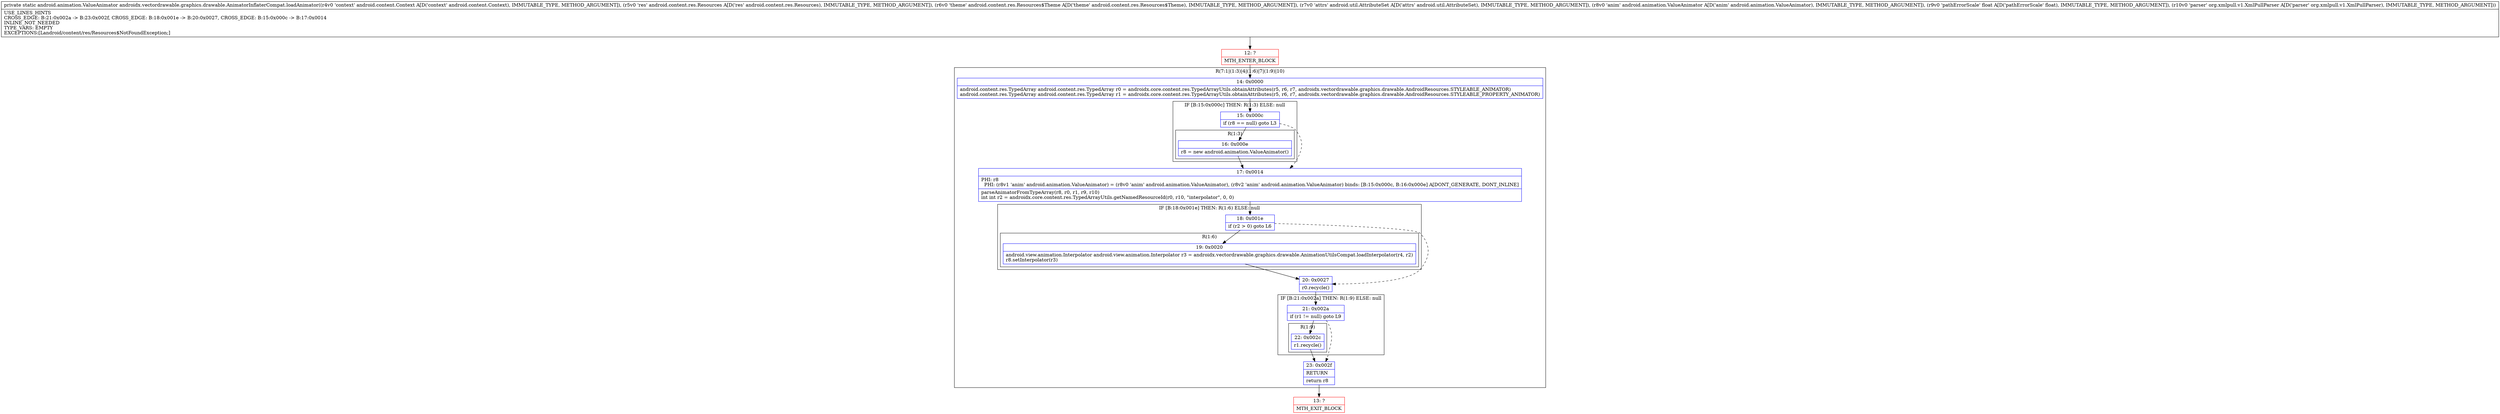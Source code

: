 digraph "CFG forandroidx.vectordrawable.graphics.drawable.AnimatorInflaterCompat.loadAnimator(Landroid\/content\/Context;Landroid\/content\/res\/Resources;Landroid\/content\/res\/Resources$Theme;Landroid\/util\/AttributeSet;Landroid\/animation\/ValueAnimator;FLorg\/xmlpull\/v1\/XmlPullParser;)Landroid\/animation\/ValueAnimator;" {
subgraph cluster_Region_208517296 {
label = "R(7:1|(1:3)|4|(1:6)|7|(1:9)|10)";
node [shape=record,color=blue];
Node_14 [shape=record,label="{14\:\ 0x0000|android.content.res.TypedArray android.content.res.TypedArray r0 = androidx.core.content.res.TypedArrayUtils.obtainAttributes(r5, r6, r7, androidx.vectordrawable.graphics.drawable.AndroidResources.STYLEABLE_ANIMATOR)\landroid.content.res.TypedArray android.content.res.TypedArray r1 = androidx.core.content.res.TypedArrayUtils.obtainAttributes(r5, r6, r7, androidx.vectordrawable.graphics.drawable.AndroidResources.STYLEABLE_PROPERTY_ANIMATOR)\l}"];
subgraph cluster_IfRegion_1069672495 {
label = "IF [B:15:0x000c] THEN: R(1:3) ELSE: null";
node [shape=record,color=blue];
Node_15 [shape=record,label="{15\:\ 0x000c|if (r8 == null) goto L3\l}"];
subgraph cluster_Region_1638284248 {
label = "R(1:3)";
node [shape=record,color=blue];
Node_16 [shape=record,label="{16\:\ 0x000e|r8 = new android.animation.ValueAnimator()\l}"];
}
}
Node_17 [shape=record,label="{17\:\ 0x0014|PHI: r8 \l  PHI: (r8v1 'anim' android.animation.ValueAnimator) = (r8v0 'anim' android.animation.ValueAnimator), (r8v2 'anim' android.animation.ValueAnimator) binds: [B:15:0x000c, B:16:0x000e] A[DONT_GENERATE, DONT_INLINE]\l|parseAnimatorFromTypeArray(r8, r0, r1, r9, r10)\lint int r2 = androidx.core.content.res.TypedArrayUtils.getNamedResourceId(r0, r10, \"interpolator\", 0, 0)\l}"];
subgraph cluster_IfRegion_1671240087 {
label = "IF [B:18:0x001e] THEN: R(1:6) ELSE: null";
node [shape=record,color=blue];
Node_18 [shape=record,label="{18\:\ 0x001e|if (r2 \> 0) goto L6\l}"];
subgraph cluster_Region_47486316 {
label = "R(1:6)";
node [shape=record,color=blue];
Node_19 [shape=record,label="{19\:\ 0x0020|android.view.animation.Interpolator android.view.animation.Interpolator r3 = androidx.vectordrawable.graphics.drawable.AnimationUtilsCompat.loadInterpolator(r4, r2)\lr8.setInterpolator(r3)\l}"];
}
}
Node_20 [shape=record,label="{20\:\ 0x0027|r0.recycle()\l}"];
subgraph cluster_IfRegion_468854092 {
label = "IF [B:21:0x002a] THEN: R(1:9) ELSE: null";
node [shape=record,color=blue];
Node_21 [shape=record,label="{21\:\ 0x002a|if (r1 != null) goto L9\l}"];
subgraph cluster_Region_603992568 {
label = "R(1:9)";
node [shape=record,color=blue];
Node_22 [shape=record,label="{22\:\ 0x002c|r1.recycle()\l}"];
}
}
Node_23 [shape=record,label="{23\:\ 0x002f|RETURN\l|return r8\l}"];
}
Node_12 [shape=record,color=red,label="{12\:\ ?|MTH_ENTER_BLOCK\l}"];
Node_13 [shape=record,color=red,label="{13\:\ ?|MTH_EXIT_BLOCK\l}"];
MethodNode[shape=record,label="{private static android.animation.ValueAnimator androidx.vectordrawable.graphics.drawable.AnimatorInflaterCompat.loadAnimator((r4v0 'context' android.content.Context A[D('context' android.content.Context), IMMUTABLE_TYPE, METHOD_ARGUMENT]), (r5v0 'res' android.content.res.Resources A[D('res' android.content.res.Resources), IMMUTABLE_TYPE, METHOD_ARGUMENT]), (r6v0 'theme' android.content.res.Resources$Theme A[D('theme' android.content.res.Resources$Theme), IMMUTABLE_TYPE, METHOD_ARGUMENT]), (r7v0 'attrs' android.util.AttributeSet A[D('attrs' android.util.AttributeSet), IMMUTABLE_TYPE, METHOD_ARGUMENT]), (r8v0 'anim' android.animation.ValueAnimator A[D('anim' android.animation.ValueAnimator), IMMUTABLE_TYPE, METHOD_ARGUMENT]), (r9v0 'pathErrorScale' float A[D('pathErrorScale' float), IMMUTABLE_TYPE, METHOD_ARGUMENT]), (r10v0 'parser' org.xmlpull.v1.XmlPullParser A[D('parser' org.xmlpull.v1.XmlPullParser), IMMUTABLE_TYPE, METHOD_ARGUMENT]))  | USE_LINES_HINTS\lCROSS_EDGE: B:21:0x002a \-\> B:23:0x002f, CROSS_EDGE: B:18:0x001e \-\> B:20:0x0027, CROSS_EDGE: B:15:0x000c \-\> B:17:0x0014\lINLINE_NOT_NEEDED\lTYPE_VARS: EMPTY\lEXCEPTIONS:[Landroid\/content\/res\/Resources$NotFoundException;]\l}"];
MethodNode -> Node_12;Node_14 -> Node_15;
Node_15 -> Node_16;
Node_15 -> Node_17[style=dashed];
Node_16 -> Node_17;
Node_17 -> Node_18;
Node_18 -> Node_19;
Node_18 -> Node_20[style=dashed];
Node_19 -> Node_20;
Node_20 -> Node_21;
Node_21 -> Node_22;
Node_21 -> Node_23[style=dashed];
Node_22 -> Node_23;
Node_23 -> Node_13;
Node_12 -> Node_14;
}

